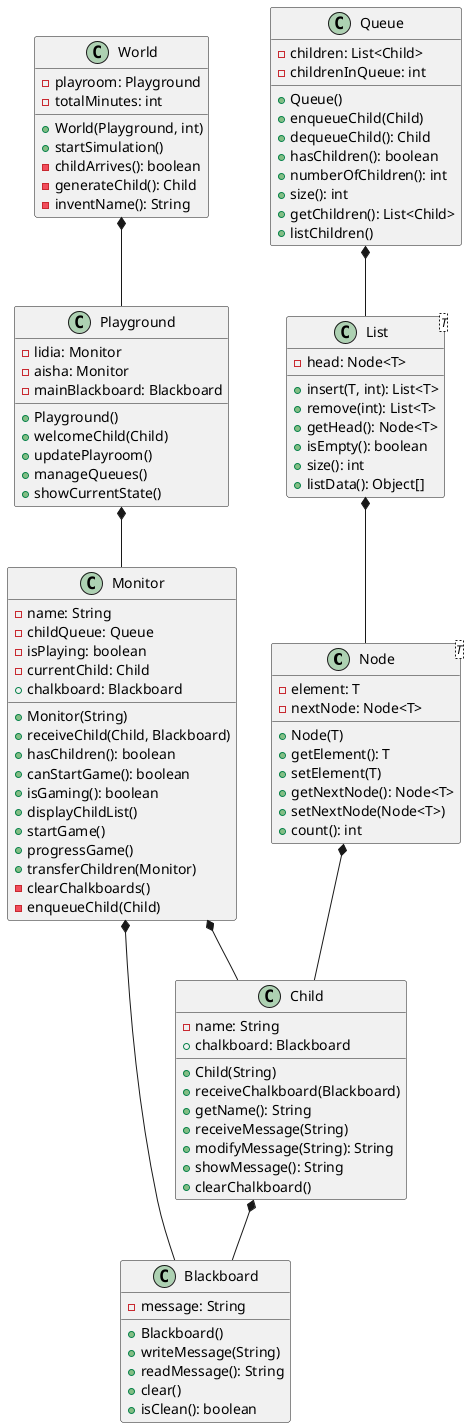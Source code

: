@startuml

class Node<T> {
  - element: T
  - nextNode: Node<T>
  + Node(T)
  + getElement(): T
  + setElement(T)
  + getNextNode(): Node<T>
  + setNextNode(Node<T>)
  + count(): int
}

class Child {
  - name: String
  + chalkboard: Blackboard
  + Child(String)
  + receiveChalkboard(Blackboard)
  + getName(): String
  + receiveMessage(String)
  + modifyMessage(String): String
  + showMessage(): String
  + clearChalkboard()
}

class List<T> {
  - head: Node<T>
  + insert(T, int): List<T>
  + remove(int): List<T>
  + getHead(): Node<T>
  + isEmpty(): boolean
  + size(): int
  + listData(): Object[]
}

class Queue {
  - children: List<Child>
  - childrenInQueue: int
  + Queue()
  + enqueueChild(Child)
  + dequeueChild(): Child
  + hasChildren(): boolean
  + numberOfChildren(): int
  + size(): int
  + getChildren(): List<Child>
  + listChildren()
}

class Monitor {
  - name: String
  - childQueue: Queue
  - isPlaying: boolean
  - currentChild: Child
  + chalkboard: Blackboard
  + Monitor(String)
  + receiveChild(Child, Blackboard)
  + hasChildren(): boolean
  + canStartGame(): boolean
  + isGaming(): boolean
  + displayChildList()
  + startGame()
  + progressGame()
  + transferChildren(Monitor)
  - clearChalkboards()
  - enqueueChild(Child)
}

class Blackboard {
  - message: String
  + Blackboard()
  + writeMessage(String)
  + readMessage(): String
  + clear()
  + isClean(): boolean
}

class Playground {
  - lidia: Monitor
  - aisha: Monitor
  - mainBlackboard: Blackboard
  + Playground()
  + welcomeChild(Child)
  + updatePlayroom()
  + manageQueues()
  + showCurrentState()
}

class World {
  - playroom: Playground
  - totalMinutes: int
  + World(Playground, int)
  + startSimulation()
  - childArrives(): boolean
  - generateChild(): Child
  - inventName(): String
}

Monitor *-- Child
Monitor *-- Blackboard
Child *-- Blackboard
Queue *-- List
List *-- Node
Node *-- Child
Playground *-- Monitor
World *-- Playground

@enduml
